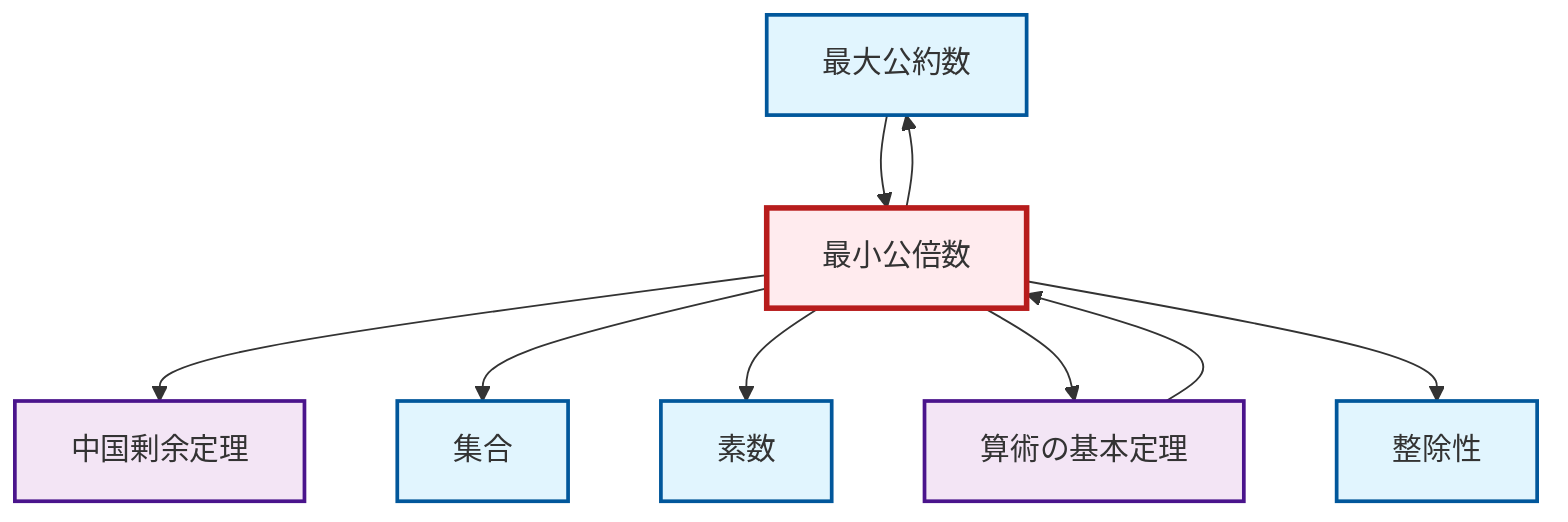 graph TD
    classDef definition fill:#e1f5fe,stroke:#01579b,stroke-width:2px
    classDef theorem fill:#f3e5f5,stroke:#4a148c,stroke-width:2px
    classDef axiom fill:#fff3e0,stroke:#e65100,stroke-width:2px
    classDef example fill:#e8f5e9,stroke:#1b5e20,stroke-width:2px
    classDef current fill:#ffebee,stroke:#b71c1c,stroke-width:3px
    def-set["集合"]:::definition
    def-prime["素数"]:::definition
    def-divisibility["整除性"]:::definition
    def-gcd["最大公約数"]:::definition
    thm-fundamental-arithmetic["算術の基本定理"]:::theorem
    thm-chinese-remainder["中国剰余定理"]:::theorem
    def-lcm["最小公倍数"]:::definition
    def-lcm --> thm-chinese-remainder
    def-lcm --> def-set
    def-lcm --> def-prime
    def-lcm --> thm-fundamental-arithmetic
    thm-fundamental-arithmetic --> def-lcm
    def-lcm --> def-gcd
    def-gcd --> def-lcm
    def-lcm --> def-divisibility
    class def-lcm current